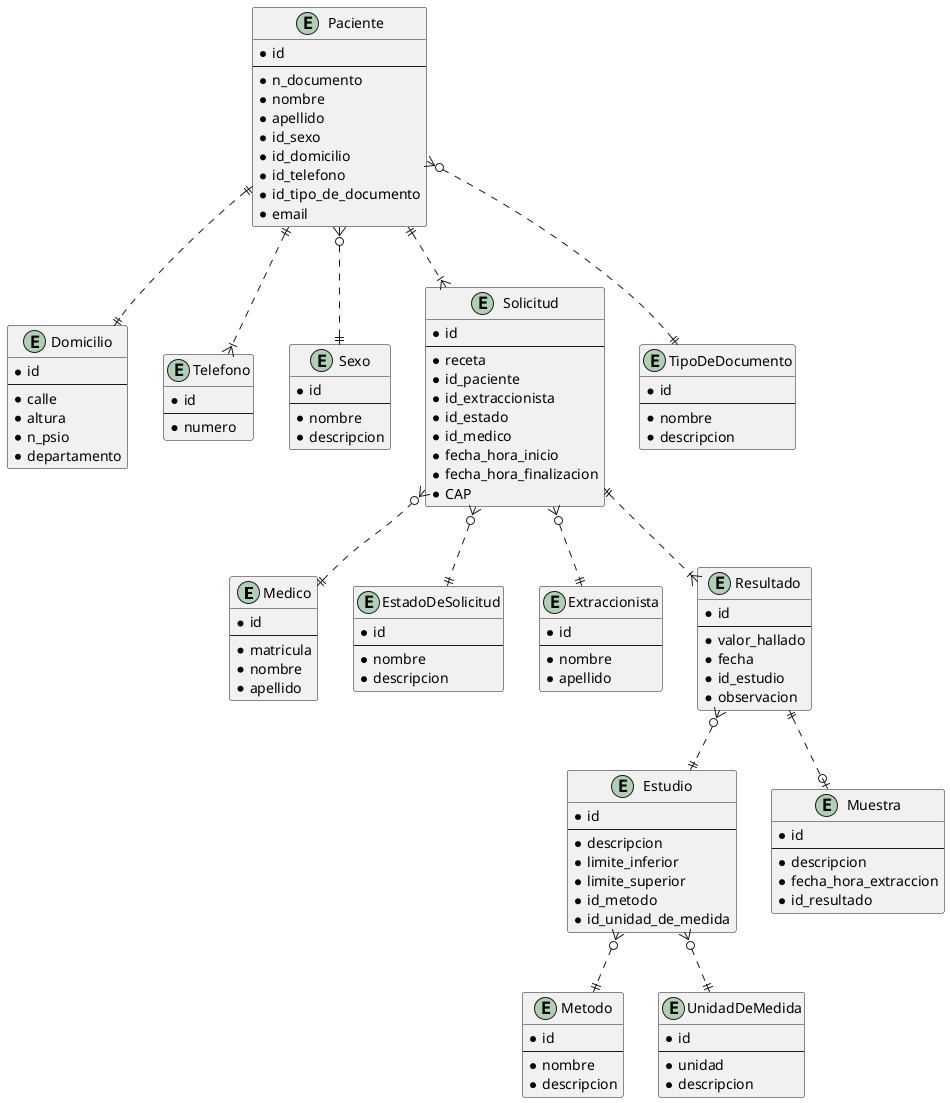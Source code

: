 @startuml ERDiagram
entity Medico {
    * id
    --
    * matricula
    * nombre
    * apellido
}

entity Domicilio {
    * id
    --
    * calle
    * altura
    * n_psio
    * departamento
}

entity Telefono {
    * id
    --
    * numero
}

entity Sexo {
    * id
    --
    * nombre
    * descripcion
}

entity Paciente {
    * id
    --
    * n_documento
    * nombre
    * apellido
    * id_sexo
    * id_domicilio
    * id_telefono
    * id_tipo_de_documento
    * email
}

entity EstadoDeSolicitud {
    * id
    --
    * nombre
    * descripcion
}

entity Estudio {
    * id
    --
    * descripcion
    * limite_inferior
    * limite_superior
    * id_metodo
    * id_unidad_de_medida
}

entity Solicitud {
    * id
    --
    * receta
    * id_paciente
    * id_extraccionista
    * id_estado
    * id_medico
    * fecha_hora_inicio
    * fecha_hora_finalizacion
    * CAP
}

entity Extraccionista {
    * id
    --
    * nombre
    * apellido
}

entity Muestra {
    * id
    --
    * descripcion
    * fecha_hora_extraccion
    * id_resultado
}

entity Metodo {
    * id
    --
    * nombre
    * descripcion
}

entity Resultado {
    * id
    --
    * valor_hallado
    * fecha
    * id_estudio
    * observacion
}

entity UnidadDeMedida {
    * id
    --
    * unidad
    * descripcion
}

entity TipoDeDocumento {
    * id
    --
    * nombre
    * descripcion
}

Paciente ||..|| Domicilio
Paciente ||..|{ Telefono
Paciente }o..|| Sexo
Paciente ||..|{ Solicitud
Paciente }o..|| TipoDeDocumento
Solicitud }o..|| Medico
Solicitud }o..|| EstadoDeSolicitud
Resultado ||..o| Muestra
Solicitud }o..|| Extraccionista
Estudio }o..|| Metodo
Solicitud ||..|{ Resultado
Estudio }o..|| UnidadDeMedida
Resultado }o..|| Estudio

@enduml